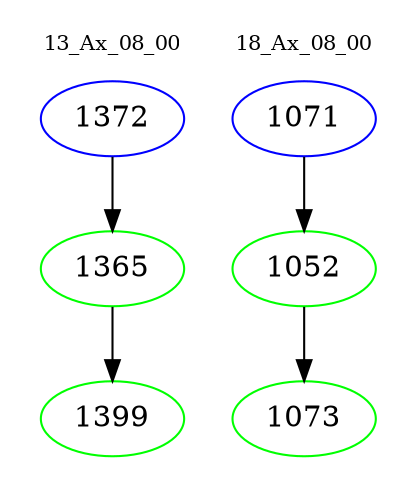 digraph{
subgraph cluster_0 {
color = white
label = "13_Ax_08_00";
fontsize=10;
T0_1372 [label="1372", color="blue"]
T0_1372 -> T0_1365 [color="black"]
T0_1365 [label="1365", color="green"]
T0_1365 -> T0_1399 [color="black"]
T0_1399 [label="1399", color="green"]
}
subgraph cluster_1 {
color = white
label = "18_Ax_08_00";
fontsize=10;
T1_1071 [label="1071", color="blue"]
T1_1071 -> T1_1052 [color="black"]
T1_1052 [label="1052", color="green"]
T1_1052 -> T1_1073 [color="black"]
T1_1073 [label="1073", color="green"]
}
}
